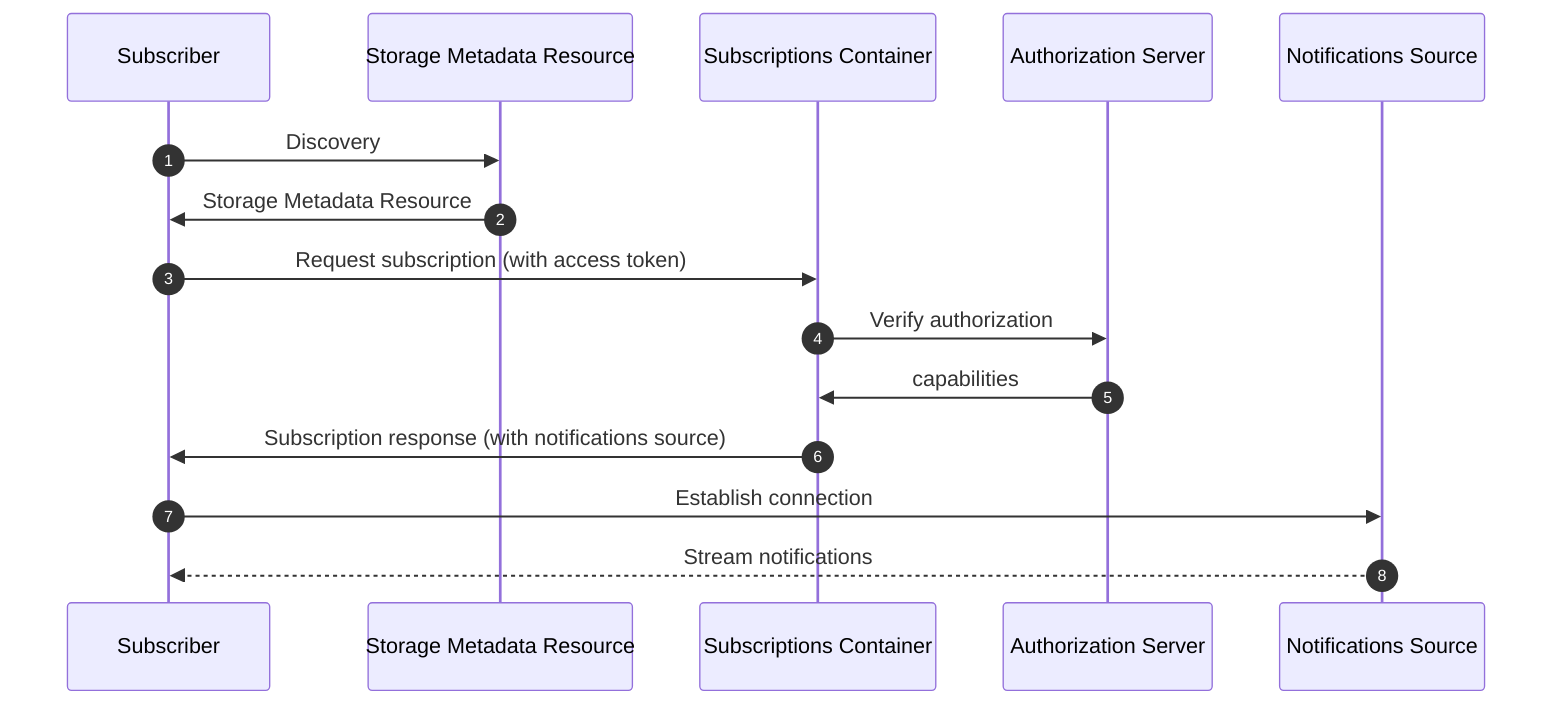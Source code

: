 sequenceDiagram
  autonumber
  participant Subscriber
  participant Storage Metadata Resource
  participant Subscriptions Container
  participant Authorization Server
  participant Notifications Source

  Subscriber ->> Storage Metadata Resource: Discovery
  Storage Metadata Resource ->> Subscriber: Storage Metadata Resource
  Subscriber ->> Subscriptions Container: Request subscription (with access token)
  Subscriptions Container ->> Authorization Server: Verify authorization
  Authorization Server ->> Subscriptions Container: capabilities
  Subscriptions Container ->> Subscriber: Subscription response (with notifications source)
  Subscriber ->> Notifications Source: Establish connection
  Notifications Source -->> Subscriber: Stream notifications